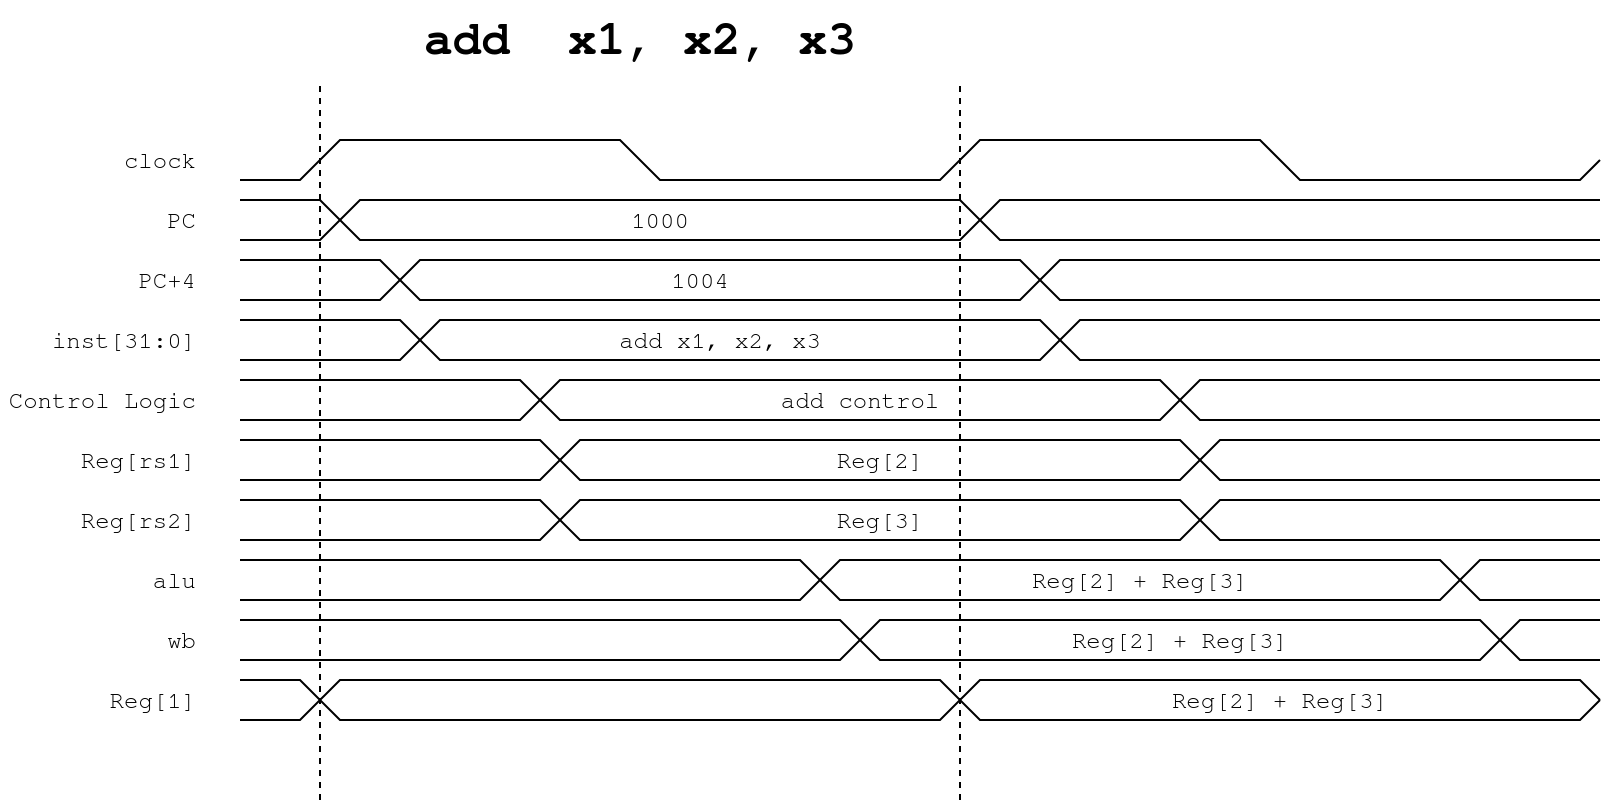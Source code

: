 <mxfile version="24.7.5">
  <diagram name="第 1 页" id="huckOj3Etd9BhcJPRhfS">
    <mxGraphModel dx="2234" dy="1366" grid="1" gridSize="10" guides="1" tooltips="1" connect="1" arrows="1" fold="1" page="0" pageScale="1" pageWidth="827" pageHeight="1169" math="0" shadow="0">
      <root>
        <mxCell id="0" />
        <mxCell id="1" parent="0" />
        <mxCell id="XvRPk8cnXIrlGWhQ7L3I-1" value="&lt;font face=&quot;FreeMono&quot; style=&quot;font-size: 24px;&quot;&gt;&lt;b&gt;add&amp;nbsp; x1, x2, x3&lt;/b&gt;&lt;/font&gt;" style="text;strokeColor=none;align=center;fillColor=none;html=1;verticalAlign=middle;whiteSpace=wrap;rounded=0;" vertex="1" parent="1">
          <mxGeometry x="-280" y="-200" width="240" height="40" as="geometry" />
        </mxCell>
        <mxCell id="XvRPk8cnXIrlGWhQ7L3I-3" value="&lt;font face=&quot;FreeMono&quot;&gt;clock&lt;/font&gt;" style="text;strokeColor=none;align=right;fillColor=none;html=1;verticalAlign=middle;whiteSpace=wrap;rounded=0;" vertex="1" parent="1">
          <mxGeometry x="-480" y="-130" width="100" height="20" as="geometry" />
        </mxCell>
        <mxCell id="XvRPk8cnXIrlGWhQ7L3I-4" value="" style="endArrow=none;html=1;rounded=0;" edge="1" parent="1">
          <mxGeometry width="50" height="50" relative="1" as="geometry">
            <mxPoint x="-360" y="-110" as="sourcePoint" />
            <mxPoint x="320" y="-120" as="targetPoint" />
            <Array as="points">
              <mxPoint x="-330" y="-110" />
              <mxPoint x="-310" y="-130" />
              <mxPoint x="-170" y="-130" />
              <mxPoint x="-150" y="-110" />
              <mxPoint x="-10" y="-110" />
              <mxPoint x="10" y="-130" />
              <mxPoint x="150" y="-130" />
              <mxPoint x="170" y="-110" />
              <mxPoint x="310" y="-110" />
            </Array>
          </mxGeometry>
        </mxCell>
        <mxCell id="XvRPk8cnXIrlGWhQ7L3I-5" value="&lt;font face=&quot;FreeMono&quot;&gt;PC&lt;/font&gt;" style="text;strokeColor=none;align=right;fillColor=none;html=1;verticalAlign=middle;whiteSpace=wrap;rounded=0;" vertex="1" parent="1">
          <mxGeometry x="-480" y="-100" width="100" height="20" as="geometry" />
        </mxCell>
        <mxCell id="XvRPk8cnXIrlGWhQ7L3I-7" value="" style="endArrow=none;html=1;rounded=0;" edge="1" parent="1">
          <mxGeometry width="50" height="50" relative="1" as="geometry">
            <mxPoint x="-360" y="-80" as="sourcePoint" />
            <mxPoint x="320" y="-80" as="targetPoint" />
            <Array as="points">
              <mxPoint x="-320" y="-80" />
              <mxPoint x="-300" y="-100" />
              <mxPoint y="-100" />
              <mxPoint x="20" y="-80" />
            </Array>
          </mxGeometry>
        </mxCell>
        <mxCell id="XvRPk8cnXIrlGWhQ7L3I-8" value="" style="endArrow=none;html=1;rounded=0;" edge="1" parent="1">
          <mxGeometry width="50" height="50" relative="1" as="geometry">
            <mxPoint x="-360" y="-100" as="sourcePoint" />
            <mxPoint x="320" y="-100" as="targetPoint" />
            <Array as="points">
              <mxPoint x="-320" y="-100" />
              <mxPoint x="-300" y="-80" />
              <mxPoint y="-80" />
              <mxPoint x="20" y="-100" />
            </Array>
          </mxGeometry>
        </mxCell>
        <mxCell id="XvRPk8cnXIrlGWhQ7L3I-9" value="&lt;font face=&quot;FreeMono&quot;&gt;PC+4&lt;/font&gt;" style="text;strokeColor=none;align=right;fillColor=none;html=1;verticalAlign=middle;whiteSpace=wrap;rounded=0;" vertex="1" parent="1">
          <mxGeometry x="-480" y="-70" width="100" height="20" as="geometry" />
        </mxCell>
        <mxCell id="XvRPk8cnXIrlGWhQ7L3I-13" value="&lt;font face=&quot;FreeMono&quot;&gt;1000&lt;/font&gt;" style="text;strokeColor=none;align=center;fillColor=none;html=1;verticalAlign=middle;whiteSpace=wrap;rounded=0;" vertex="1" parent="1">
          <mxGeometry x="-170" y="-100" width="40" height="20" as="geometry" />
        </mxCell>
        <mxCell id="XvRPk8cnXIrlGWhQ7L3I-14" value="" style="endArrow=none;html=1;rounded=0;" edge="1" parent="1">
          <mxGeometry width="50" height="50" relative="1" as="geometry">
            <mxPoint x="-360" y="-70" as="sourcePoint" />
            <mxPoint x="320" y="-70" as="targetPoint" />
            <Array as="points">
              <mxPoint x="-290" y="-70" />
              <mxPoint x="-270" y="-50" />
              <mxPoint x="30" y="-50" />
              <mxPoint x="50" y="-70" />
            </Array>
          </mxGeometry>
        </mxCell>
        <mxCell id="XvRPk8cnXIrlGWhQ7L3I-15" value="" style="endArrow=none;html=1;rounded=0;" edge="1" parent="1">
          <mxGeometry width="50" height="50" relative="1" as="geometry">
            <mxPoint x="-360" y="-50" as="sourcePoint" />
            <mxPoint x="320" y="-50" as="targetPoint" />
            <Array as="points">
              <mxPoint x="-290" y="-50" />
              <mxPoint x="-270" y="-70" />
              <mxPoint x="30" y="-70" />
              <mxPoint x="50" y="-50" />
            </Array>
          </mxGeometry>
        </mxCell>
        <mxCell id="XvRPk8cnXIrlGWhQ7L3I-16" value="&lt;font face=&quot;FreeMono&quot;&gt;1004&lt;/font&gt;" style="text;strokeColor=none;align=center;fillColor=none;html=1;verticalAlign=middle;whiteSpace=wrap;rounded=0;" vertex="1" parent="1">
          <mxGeometry x="-150" y="-70" width="40" height="20" as="geometry" />
        </mxCell>
        <mxCell id="XvRPk8cnXIrlGWhQ7L3I-17" value="&lt;font face=&quot;FreeMono&quot;&gt;inst[31:0]&lt;/font&gt;" style="text;strokeColor=none;align=right;fillColor=none;html=1;verticalAlign=middle;whiteSpace=wrap;rounded=0;" vertex="1" parent="1">
          <mxGeometry x="-480" y="-40" width="100" height="20" as="geometry" />
        </mxCell>
        <mxCell id="XvRPk8cnXIrlGWhQ7L3I-18" value="" style="endArrow=none;html=1;rounded=0;" edge="1" parent="1">
          <mxGeometry width="50" height="50" relative="1" as="geometry">
            <mxPoint x="-360" y="-40" as="sourcePoint" />
            <mxPoint x="320" y="-40" as="targetPoint" />
            <Array as="points">
              <mxPoint x="-280" y="-40" />
              <mxPoint x="-260" y="-20" />
              <mxPoint x="40" y="-20" />
              <mxPoint x="60" y="-40" />
            </Array>
          </mxGeometry>
        </mxCell>
        <mxCell id="XvRPk8cnXIrlGWhQ7L3I-19" value="" style="endArrow=none;html=1;rounded=0;" edge="1" parent="1">
          <mxGeometry width="50" height="50" relative="1" as="geometry">
            <mxPoint x="-360" y="-20" as="sourcePoint" />
            <mxPoint x="320" y="-20" as="targetPoint" />
            <Array as="points">
              <mxPoint x="-280" y="-20" />
              <mxPoint x="-260" y="-40" />
              <mxPoint x="40" y="-40" />
              <mxPoint x="60" y="-20" />
            </Array>
          </mxGeometry>
        </mxCell>
        <mxCell id="XvRPk8cnXIrlGWhQ7L3I-20" value="&lt;font face=&quot;FreeMono&quot;&gt;add x1, x2, x3&lt;/font&gt;" style="text;strokeColor=none;align=center;fillColor=none;html=1;verticalAlign=middle;whiteSpace=wrap;rounded=0;" vertex="1" parent="1">
          <mxGeometry x="-180" y="-40" width="120" height="20" as="geometry" />
        </mxCell>
        <mxCell id="XvRPk8cnXIrlGWhQ7L3I-21" value="" style="endArrow=none;html=1;rounded=0;" edge="1" parent="1">
          <mxGeometry width="50" height="50" relative="1" as="geometry">
            <mxPoint x="-360" y="-10" as="sourcePoint" />
            <mxPoint x="320" y="-10" as="targetPoint" />
            <Array as="points">
              <mxPoint x="-220" y="-10" />
              <mxPoint x="-200" y="10" />
              <mxPoint x="100" y="10" />
              <mxPoint x="120" y="-10" />
            </Array>
          </mxGeometry>
        </mxCell>
        <mxCell id="XvRPk8cnXIrlGWhQ7L3I-22" value="" style="endArrow=none;html=1;rounded=0;" edge="1" parent="1">
          <mxGeometry width="50" height="50" relative="1" as="geometry">
            <mxPoint x="-360" y="10" as="sourcePoint" />
            <mxPoint x="320" y="10" as="targetPoint" />
            <Array as="points">
              <mxPoint x="-220" y="10" />
              <mxPoint x="-200" y="-10" />
              <mxPoint x="100" y="-10" />
              <mxPoint x="120" y="10" />
            </Array>
          </mxGeometry>
        </mxCell>
        <mxCell id="XvRPk8cnXIrlGWhQ7L3I-23" value="&lt;font face=&quot;FreeMono&quot;&gt;Control Logic&lt;/font&gt;" style="text;strokeColor=none;align=right;fillColor=none;html=1;verticalAlign=middle;whiteSpace=wrap;rounded=0;" vertex="1" parent="1">
          <mxGeometry x="-480" y="-10" width="100" height="20" as="geometry" />
        </mxCell>
        <mxCell id="XvRPk8cnXIrlGWhQ7L3I-24" value="&lt;font face=&quot;FreeMono&quot;&gt;add control&lt;/font&gt;" style="text;strokeColor=none;align=center;fillColor=none;html=1;verticalAlign=middle;whiteSpace=wrap;rounded=0;" vertex="1" parent="1">
          <mxGeometry x="-110" y="-10" width="120" height="20" as="geometry" />
        </mxCell>
        <mxCell id="XvRPk8cnXIrlGWhQ7L3I-26" value="&lt;font face=&quot;FreeMono&quot;&gt;Reg[rs1]&lt;/font&gt;" style="text;strokeColor=none;align=right;fillColor=none;html=1;verticalAlign=middle;whiteSpace=wrap;rounded=0;" vertex="1" parent="1">
          <mxGeometry x="-480" y="20" width="100" height="20" as="geometry" />
        </mxCell>
        <mxCell id="XvRPk8cnXIrlGWhQ7L3I-27" value="" style="endArrow=none;html=1;rounded=0;" edge="1" parent="1">
          <mxGeometry width="50" height="50" relative="1" as="geometry">
            <mxPoint x="-360" y="40" as="sourcePoint" />
            <mxPoint x="320" y="40" as="targetPoint" />
            <Array as="points">
              <mxPoint x="-210" y="40" />
              <mxPoint x="-190" y="20" />
              <mxPoint x="110" y="20" />
              <mxPoint x="130" y="40" />
            </Array>
          </mxGeometry>
        </mxCell>
        <mxCell id="XvRPk8cnXIrlGWhQ7L3I-28" value="" style="endArrow=none;html=1;rounded=0;" edge="1" parent="1">
          <mxGeometry width="50" height="50" relative="1" as="geometry">
            <mxPoint x="-360" y="20" as="sourcePoint" />
            <mxPoint x="320" y="20" as="targetPoint" />
            <Array as="points">
              <mxPoint x="-210" y="20" />
              <mxPoint x="-190" y="40" />
              <mxPoint x="110" y="40" />
              <mxPoint x="130" y="20" />
            </Array>
          </mxGeometry>
        </mxCell>
        <mxCell id="XvRPk8cnXIrlGWhQ7L3I-29" value="&lt;font face=&quot;FreeMono&quot;&gt;Reg[2]&lt;/font&gt;" style="text;strokeColor=none;align=center;fillColor=none;html=1;verticalAlign=middle;whiteSpace=wrap;rounded=0;" vertex="1" parent="1">
          <mxGeometry x="-100" y="20" width="120" height="20" as="geometry" />
        </mxCell>
        <mxCell id="XvRPk8cnXIrlGWhQ7L3I-31" value="&lt;font face=&quot;FreeMono&quot;&gt;Reg[rs2]&lt;/font&gt;" style="text;strokeColor=none;align=right;fillColor=none;html=1;verticalAlign=middle;whiteSpace=wrap;rounded=0;" vertex="1" parent="1">
          <mxGeometry x="-480" y="50" width="100" height="20" as="geometry" />
        </mxCell>
        <mxCell id="XvRPk8cnXIrlGWhQ7L3I-32" value="" style="endArrow=none;html=1;rounded=0;" edge="1" parent="1">
          <mxGeometry width="50" height="50" relative="1" as="geometry">
            <mxPoint x="-360" y="50" as="sourcePoint" />
            <mxPoint x="320" y="50" as="targetPoint" />
            <Array as="points">
              <mxPoint x="-210" y="50" />
              <mxPoint x="-190" y="70" />
              <mxPoint x="110" y="70" />
              <mxPoint x="130" y="50" />
            </Array>
          </mxGeometry>
        </mxCell>
        <mxCell id="XvRPk8cnXIrlGWhQ7L3I-33" value="" style="endArrow=none;html=1;rounded=0;" edge="1" parent="1">
          <mxGeometry width="50" height="50" relative="1" as="geometry">
            <mxPoint x="-360" y="70" as="sourcePoint" />
            <mxPoint x="320" y="70" as="targetPoint" />
            <Array as="points">
              <mxPoint x="-210" y="70" />
              <mxPoint x="-190" y="50" />
              <mxPoint x="110" y="50" />
              <mxPoint x="130" y="70" />
            </Array>
          </mxGeometry>
        </mxCell>
        <mxCell id="XvRPk8cnXIrlGWhQ7L3I-34" value="&lt;font face=&quot;FreeMono&quot;&gt;Reg[3]&lt;/font&gt;" style="text;strokeColor=none;align=center;fillColor=none;html=1;verticalAlign=middle;whiteSpace=wrap;rounded=0;" vertex="1" parent="1">
          <mxGeometry x="-100" y="50" width="120" height="20" as="geometry" />
        </mxCell>
        <mxCell id="XvRPk8cnXIrlGWhQ7L3I-35" value="&lt;font face=&quot;FreeMono&quot;&gt;alu&lt;/font&gt;" style="text;strokeColor=none;align=right;fillColor=none;html=1;verticalAlign=middle;whiteSpace=wrap;rounded=0;" vertex="1" parent="1">
          <mxGeometry x="-480" y="80" width="100" height="20" as="geometry" />
        </mxCell>
        <mxCell id="XvRPk8cnXIrlGWhQ7L3I-36" value="" style="endArrow=none;html=1;rounded=0;" edge="1" parent="1">
          <mxGeometry width="50" height="50" relative="1" as="geometry">
            <mxPoint x="-360" y="80" as="sourcePoint" />
            <mxPoint x="320" y="80" as="targetPoint" />
            <Array as="points">
              <mxPoint x="-80" y="80" />
              <mxPoint x="-60" y="100" />
              <mxPoint x="240" y="100" />
              <mxPoint x="260" y="80" />
            </Array>
          </mxGeometry>
        </mxCell>
        <mxCell id="XvRPk8cnXIrlGWhQ7L3I-37" value="" style="endArrow=none;html=1;rounded=0;" edge="1" parent="1">
          <mxGeometry width="50" height="50" relative="1" as="geometry">
            <mxPoint x="-360" y="100" as="sourcePoint" />
            <mxPoint x="320" y="100" as="targetPoint" />
            <Array as="points">
              <mxPoint x="-80" y="100" />
              <mxPoint x="-60" y="80" />
              <mxPoint x="240" y="80" />
              <mxPoint x="260" y="100" />
            </Array>
          </mxGeometry>
        </mxCell>
        <mxCell id="XvRPk8cnXIrlGWhQ7L3I-38" value="&lt;font face=&quot;FreeMono&quot;&gt;Reg[2] + Reg[3]&lt;/font&gt;" style="text;strokeColor=none;align=center;fillColor=none;html=1;verticalAlign=middle;whiteSpace=wrap;rounded=0;" vertex="1" parent="1">
          <mxGeometry x="30" y="80" width="120" height="20" as="geometry" />
        </mxCell>
        <mxCell id="XvRPk8cnXIrlGWhQ7L3I-39" value="&lt;font face=&quot;FreeMono&quot;&gt;wb&lt;/font&gt;" style="text;strokeColor=none;align=right;fillColor=none;html=1;verticalAlign=middle;whiteSpace=wrap;rounded=0;" vertex="1" parent="1">
          <mxGeometry x="-480" y="110" width="100" height="20" as="geometry" />
        </mxCell>
        <mxCell id="XvRPk8cnXIrlGWhQ7L3I-40" value="" style="endArrow=none;html=1;rounded=0;" edge="1" parent="1">
          <mxGeometry width="50" height="50" relative="1" as="geometry">
            <mxPoint x="-360" y="110" as="sourcePoint" />
            <mxPoint x="320" y="110" as="targetPoint" />
            <Array as="points">
              <mxPoint x="-60" y="110" />
              <mxPoint x="-40" y="130" />
              <mxPoint x="260" y="130" />
              <mxPoint x="280" y="110" />
            </Array>
          </mxGeometry>
        </mxCell>
        <mxCell id="XvRPk8cnXIrlGWhQ7L3I-41" value="" style="endArrow=none;html=1;rounded=0;" edge="1" parent="1">
          <mxGeometry width="50" height="50" relative="1" as="geometry">
            <mxPoint x="-360" y="130" as="sourcePoint" />
            <mxPoint x="320" y="130" as="targetPoint" />
            <Array as="points">
              <mxPoint x="-60" y="130" />
              <mxPoint x="-40" y="110" />
              <mxPoint x="260" y="110" />
              <mxPoint x="280" y="130" />
            </Array>
          </mxGeometry>
        </mxCell>
        <mxCell id="XvRPk8cnXIrlGWhQ7L3I-42" value="&lt;font face=&quot;FreeMono&quot;&gt;Reg[2] + Reg[3]&lt;/font&gt;" style="text;strokeColor=none;align=center;fillColor=none;html=1;verticalAlign=middle;whiteSpace=wrap;rounded=0;" vertex="1" parent="1">
          <mxGeometry x="50" y="110" width="120" height="20" as="geometry" />
        </mxCell>
        <mxCell id="XvRPk8cnXIrlGWhQ7L3I-46" value="" style="endArrow=none;html=1;rounded=0;" edge="1" parent="1">
          <mxGeometry width="50" height="50" relative="1" as="geometry">
            <mxPoint x="-360" y="140" as="sourcePoint" />
            <mxPoint x="320" y="150" as="targetPoint" />
            <Array as="points">
              <mxPoint x="-330" y="140" />
              <mxPoint x="-310" y="160" />
              <mxPoint x="-10" y="160" />
              <mxPoint x="10" y="140" />
              <mxPoint x="310" y="140" />
            </Array>
          </mxGeometry>
        </mxCell>
        <mxCell id="XvRPk8cnXIrlGWhQ7L3I-47" value="" style="endArrow=none;html=1;rounded=0;" edge="1" parent="1">
          <mxGeometry width="50" height="50" relative="1" as="geometry">
            <mxPoint x="-360" y="160" as="sourcePoint" />
            <mxPoint x="320" y="150" as="targetPoint" />
            <Array as="points">
              <mxPoint x="-330" y="160" />
              <mxPoint x="-310" y="140" />
              <mxPoint x="-10" y="140" />
              <mxPoint x="10" y="160" />
              <mxPoint x="310" y="160" />
            </Array>
          </mxGeometry>
        </mxCell>
        <mxCell id="XvRPk8cnXIrlGWhQ7L3I-48" value="&lt;font face=&quot;FreeMono&quot;&gt;Reg[1]&lt;/font&gt;" style="text;strokeColor=none;align=right;fillColor=none;html=1;verticalAlign=middle;whiteSpace=wrap;rounded=0;" vertex="1" parent="1">
          <mxGeometry x="-480" y="140" width="100" height="20" as="geometry" />
        </mxCell>
        <mxCell id="XvRPk8cnXIrlGWhQ7L3I-49" value="&lt;font face=&quot;FreeMono&quot;&gt;Reg[2] + Reg[3]&lt;/font&gt;" style="text;strokeColor=none;align=center;fillColor=none;html=1;verticalAlign=middle;whiteSpace=wrap;rounded=0;" vertex="1" parent="1">
          <mxGeometry x="100" y="140" width="120" height="20" as="geometry" />
        </mxCell>
        <mxCell id="XvRPk8cnXIrlGWhQ7L3I-51" value="" style="endArrow=none;dashed=1;html=1;rounded=0;" edge="1" parent="1">
          <mxGeometry width="50" height="50" relative="1" as="geometry">
            <mxPoint y="200" as="sourcePoint" />
            <mxPoint y="-160" as="targetPoint" />
          </mxGeometry>
        </mxCell>
        <mxCell id="XvRPk8cnXIrlGWhQ7L3I-52" value="" style="endArrow=none;dashed=1;html=1;rounded=0;" edge="1" parent="1">
          <mxGeometry width="50" height="50" relative="1" as="geometry">
            <mxPoint x="-320" y="200" as="sourcePoint" />
            <mxPoint x="-320" y="-160" as="targetPoint" />
          </mxGeometry>
        </mxCell>
      </root>
    </mxGraphModel>
  </diagram>
</mxfile>

